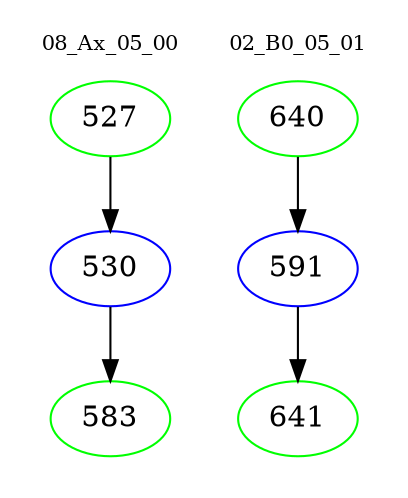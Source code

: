 digraph{
subgraph cluster_0 {
color = white
label = "08_Ax_05_00";
fontsize=10;
T0_527 [label="527", color="green"]
T0_527 -> T0_530 [color="black"]
T0_530 [label="530", color="blue"]
T0_530 -> T0_583 [color="black"]
T0_583 [label="583", color="green"]
}
subgraph cluster_1 {
color = white
label = "02_B0_05_01";
fontsize=10;
T1_640 [label="640", color="green"]
T1_640 -> T1_591 [color="black"]
T1_591 [label="591", color="blue"]
T1_591 -> T1_641 [color="black"]
T1_641 [label="641", color="green"]
}
}
